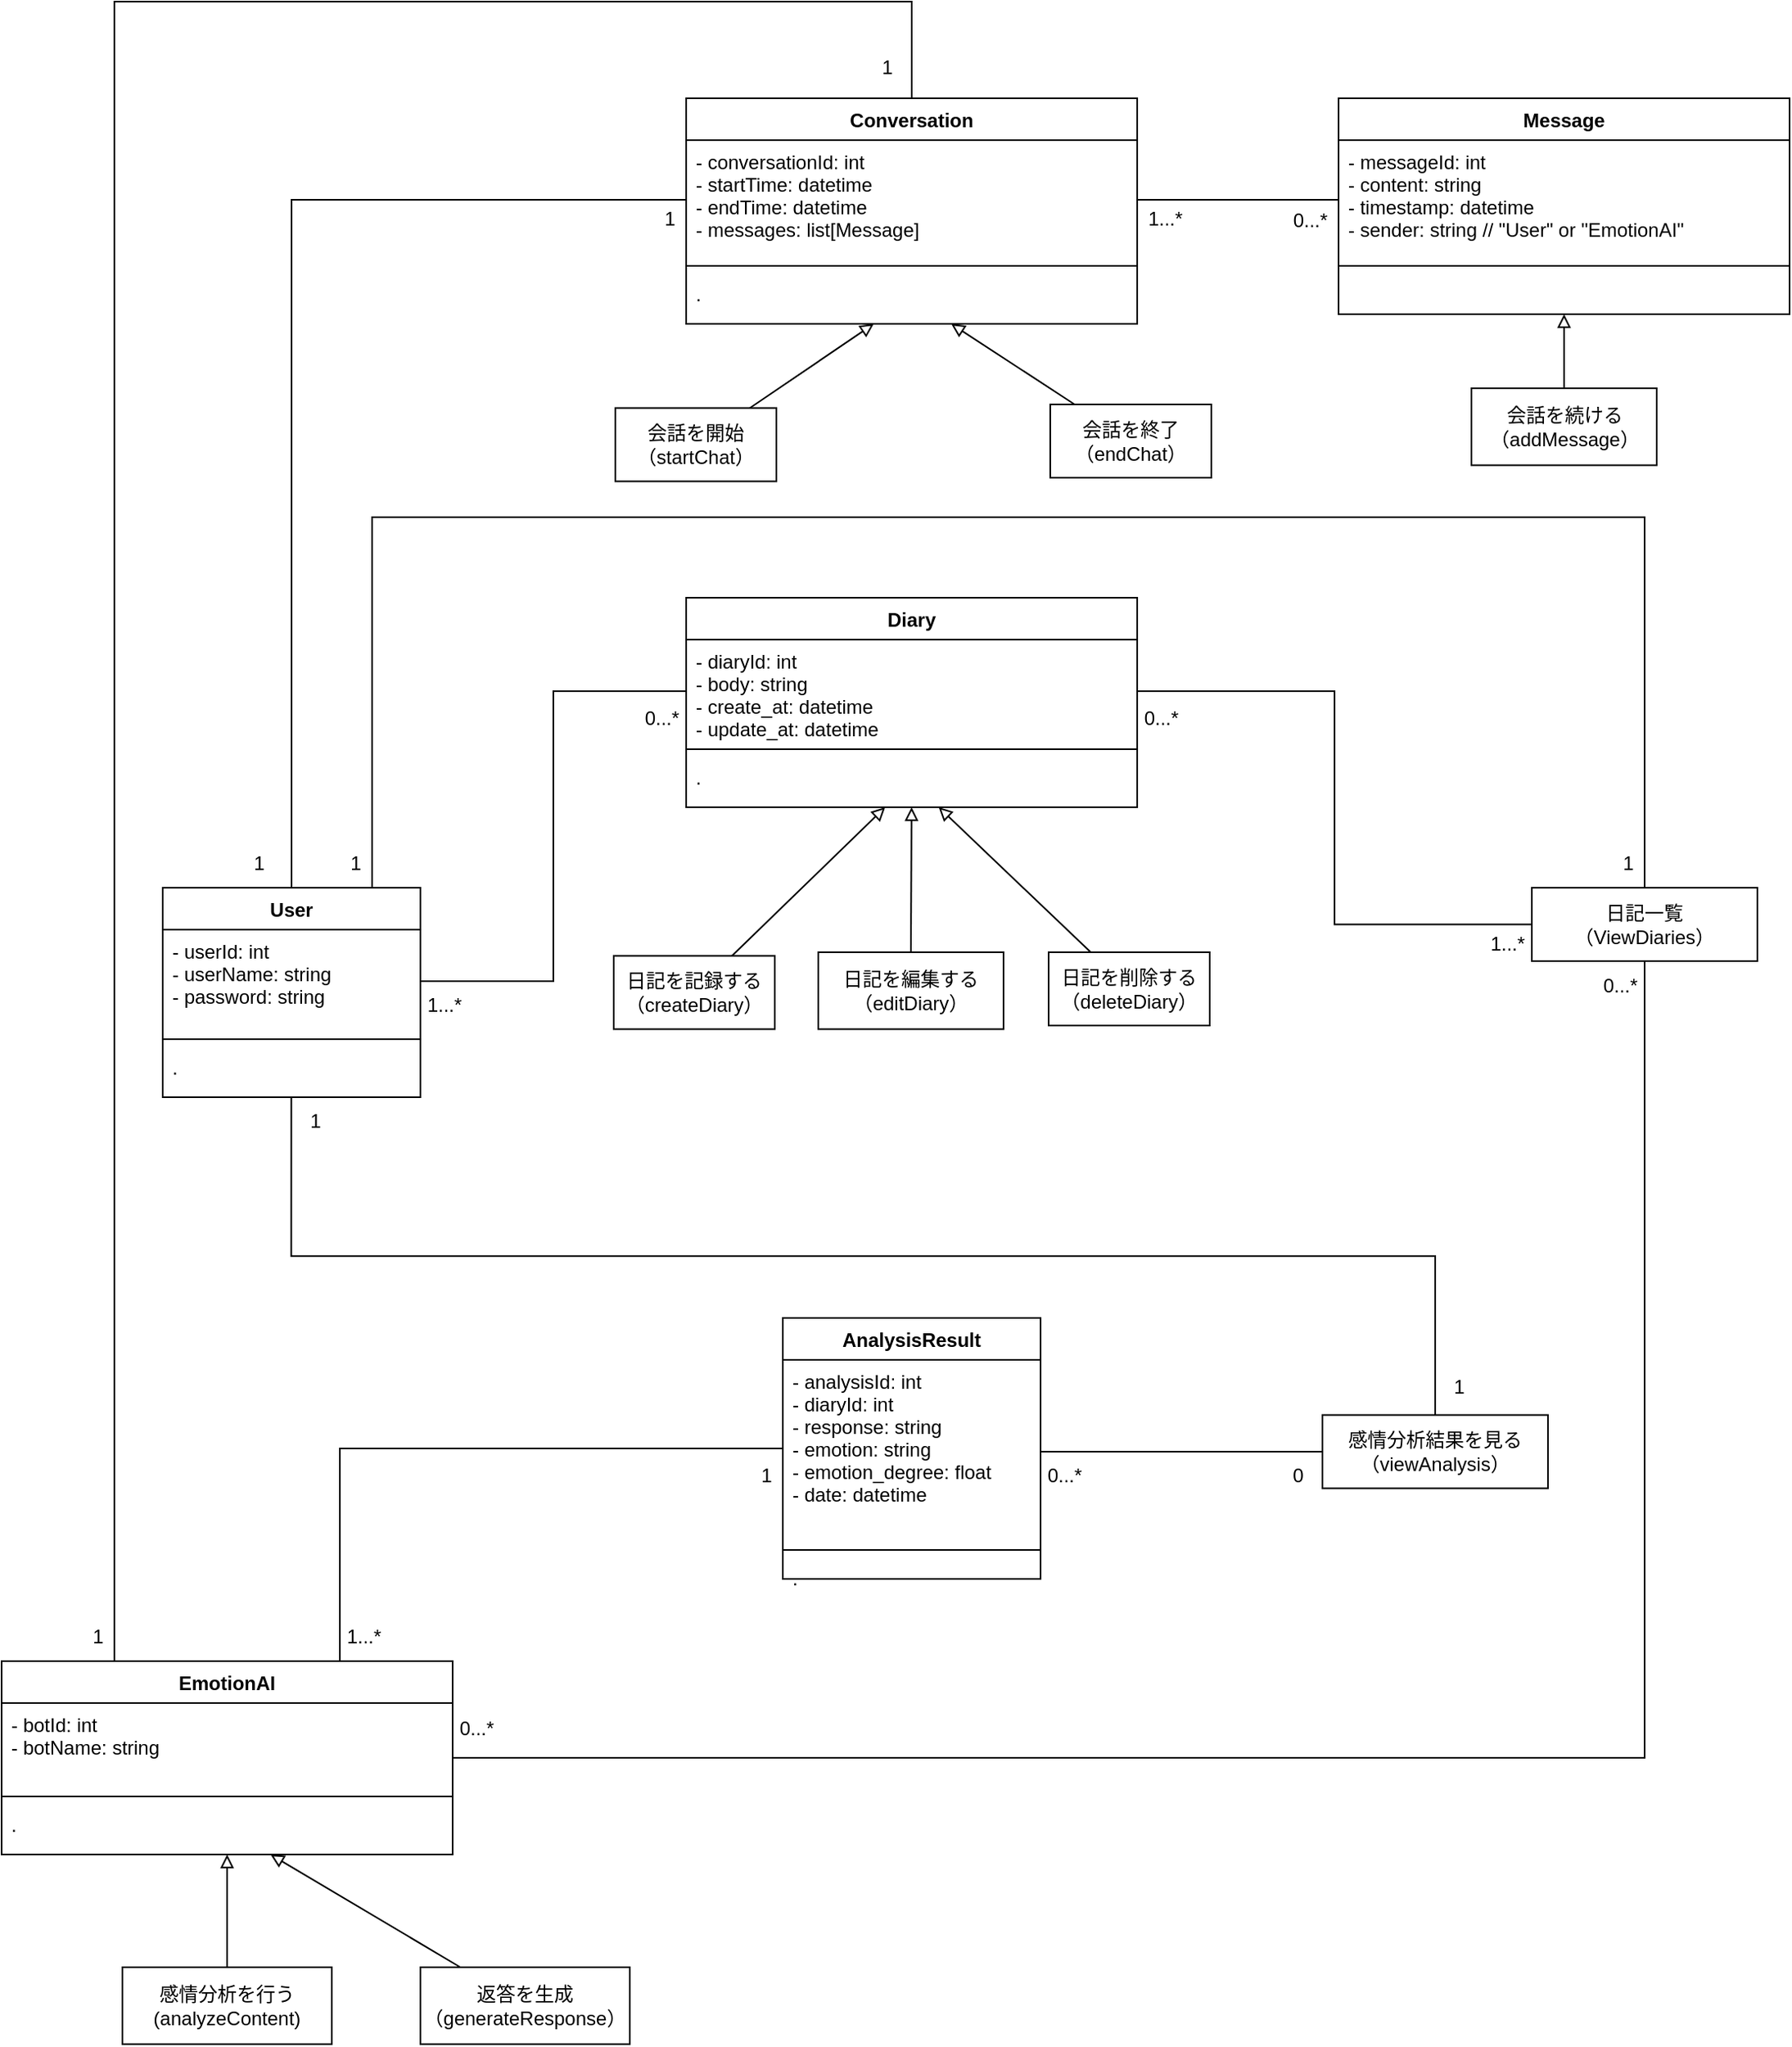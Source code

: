 <mxfile scale="5" border="10">
    <diagram id="VScTymzF1ZUCFwt-CiHX" name="ページ1">
        <mxGraphModel dx="1257" dy="1708" grid="1" gridSize="10" guides="1" tooltips="1" connect="1" arrows="1" fold="1" page="1" pageScale="1" pageWidth="1169" pageHeight="827" background="#ffffff" math="0" shadow="0">
            <root>
                <mxCell id="0"/>
                <mxCell id="1" parent="0"/>
                <mxCell id="33" style="edgeStyle=orthogonalEdgeStyle;rounded=0;html=1;exitX=0.75;exitY=0;exitDx=0;exitDy=0;entryX=0.5;entryY=0;entryDx=0;entryDy=0;endArrow=none;endFill=0;" parent="1" source="2" target="6" edge="1">
                    <mxGeometry relative="1" as="geometry">
                        <Array as="points">
                            <mxPoint x="250" y="40"/>
                            <mxPoint x="250" y="-190"/>
                            <mxPoint x="1040" y="-190"/>
                        </Array>
                    </mxGeometry>
                </mxCell>
                <mxCell id="37" style="edgeStyle=orthogonalEdgeStyle;html=1;exitX=0.5;exitY=0;exitDx=0;exitDy=0;entryX=0;entryY=0.5;entryDx=0;entryDy=0;rounded=0;endArrow=none;endFill=0;" parent="1" source="2" target="24" edge="1">
                    <mxGeometry relative="1" as="geometry">
                        <Array as="points">
                            <mxPoint x="200" y="-387"/>
                        </Array>
                    </mxGeometry>
                </mxCell>
                <mxCell id="2" value="User" style="swimlane;fontStyle=1;align=center;verticalAlign=top;childLayout=stackLayout;horizontal=1;startSize=26;horizontalStack=0;resizeParent=1;resizeParentMax=0;resizeLast=0;collapsible=1;marginBottom=0;" parent="1" vertex="1">
                    <mxGeometry x="120" y="40" width="160" height="130" as="geometry"/>
                </mxCell>
                <mxCell id="3" value="- userId: int&#10;- userName: string&#10;- password: string" style="text;strokeColor=none;fillColor=none;align=left;verticalAlign=top;spacingLeft=4;spacingRight=4;overflow=hidden;rotatable=0;points=[[0,0.5],[1,0.5]];portConstraint=eastwest;" parent="2" vertex="1">
                    <mxGeometry y="26" width="160" height="64" as="geometry"/>
                </mxCell>
                <mxCell id="4" value="" style="line;strokeWidth=1;fillColor=none;align=left;verticalAlign=middle;spacingTop=-1;spacingLeft=3;spacingRight=3;rotatable=0;labelPosition=right;points=[];portConstraint=eastwest;strokeColor=inherit;" parent="2" vertex="1">
                    <mxGeometry y="90" width="160" height="8" as="geometry"/>
                </mxCell>
                <mxCell id="5" value="." style="text;strokeColor=none;fillColor=none;align=left;verticalAlign=top;spacingLeft=4;spacingRight=4;overflow=hidden;rotatable=0;points=[[0,0.5],[1,0.5]];portConstraint=eastwest;" parent="2" vertex="1">
                    <mxGeometry y="98" width="160" height="32" as="geometry"/>
                </mxCell>
                <mxCell id="6" value="日記一覧&lt;br&gt;（ViewDiaries）" style="rounded=0;whiteSpace=wrap;html=1;" parent="1" vertex="1">
                    <mxGeometry x="970" y="40" width="140" height="45.5" as="geometry"/>
                </mxCell>
                <mxCell id="8" value="Diary" style="swimlane;fontStyle=1;align=center;verticalAlign=top;childLayout=stackLayout;horizontal=1;startSize=26;horizontalStack=0;resizeParent=1;resizeParentMax=0;resizeLast=0;collapsible=1;marginBottom=0;" parent="1" vertex="1">
                    <mxGeometry x="445" y="-140" width="280" height="130" as="geometry"/>
                </mxCell>
                <mxCell id="9" value="- diaryId: int&#10;- body: string&#10;- create_at: datetime&#10;- update_at: datetime" style="text;strokeColor=none;fillColor=none;align=left;verticalAlign=top;spacingLeft=4;spacingRight=4;overflow=hidden;rotatable=0;points=[[0,0.5],[1,0.5]];portConstraint=eastwest;" parent="8" vertex="1">
                    <mxGeometry y="26" width="280" height="64" as="geometry"/>
                </mxCell>
                <mxCell id="10" value="" style="line;strokeWidth=1;fillColor=none;align=left;verticalAlign=middle;spacingTop=-1;spacingLeft=3;spacingRight=3;rotatable=0;labelPosition=right;points=[];portConstraint=eastwest;strokeColor=inherit;" parent="8" vertex="1">
                    <mxGeometry y="90" width="280" height="8" as="geometry"/>
                </mxCell>
                <mxCell id="11" value="." style="text;strokeColor=none;fillColor=none;align=left;verticalAlign=top;spacingLeft=4;spacingRight=4;overflow=hidden;rotatable=0;points=[[0,0.5],[1,0.5]];portConstraint=eastwest;labelBorderColor=none;labelBackgroundColor=none;fontColor=default;" parent="8" vertex="1">
                    <mxGeometry y="98" width="280" height="32" as="geometry"/>
                </mxCell>
                <mxCell id="15" style="edgeStyle=orthogonalEdgeStyle;rounded=0;html=1;exitX=1;exitY=0.5;exitDx=0;exitDy=0;entryX=0;entryY=0.5;entryDx=0;entryDy=0;endArrow=none;endFill=0;" parent="1" source="3" target="9" edge="1">
                    <mxGeometry relative="1" as="geometry"/>
                </mxCell>
                <mxCell id="16" style="edgeStyle=orthogonalEdgeStyle;rounded=0;html=1;exitX=1;exitY=0.5;exitDx=0;exitDy=0;entryX=0;entryY=0.5;entryDx=0;entryDy=0;endArrow=none;endFill=0;" parent="1" source="9" target="6" edge="1">
                    <mxGeometry relative="1" as="geometry"/>
                </mxCell>
                <mxCell id="18" value="AnalysisResult" style="swimlane;fontStyle=1;align=center;verticalAlign=top;childLayout=stackLayout;horizontal=1;startSize=26;horizontalStack=0;resizeParent=1;resizeParentMax=0;resizeLast=0;collapsible=1;marginBottom=0;labelBackgroundColor=none;labelBorderColor=none;fontColor=default;html=0;" parent="1" vertex="1">
                    <mxGeometry x="505" y="307" width="160" height="162" as="geometry"/>
                </mxCell>
                <mxCell id="19" value="- analysisId: int&#10;- diaryId: int&#10;- response: string&#10;- emotion: string&#10;- emotion_degree: float&#10;- date: datetime" style="text;strokeColor=none;fillColor=none;align=left;verticalAlign=top;spacingLeft=4;spacingRight=4;overflow=hidden;rotatable=0;points=[[0,0.5],[1,0.5]];portConstraint=eastwest;labelBackgroundColor=none;labelBorderColor=none;fontColor=default;html=0;" parent="18" vertex="1">
                    <mxGeometry y="26" width="160" height="114" as="geometry"/>
                </mxCell>
                <mxCell id="20" value="" style="line;strokeWidth=1;fillColor=none;align=left;verticalAlign=middle;spacingTop=-1;spacingLeft=3;spacingRight=3;rotatable=0;labelPosition=right;points=[];portConstraint=eastwest;strokeColor=inherit;labelBackgroundColor=none;labelBorderColor=none;fontColor=default;html=0;" parent="18" vertex="1">
                    <mxGeometry y="140" width="160" height="8" as="geometry"/>
                </mxCell>
                <mxCell id="21" value="." style="text;strokeColor=none;fillColor=none;align=left;verticalAlign=top;spacingLeft=4;spacingRight=4;overflow=hidden;rotatable=0;points=[[0,0.5],[1,0.5]];portConstraint=eastwest;labelBackgroundColor=none;labelBorderColor=none;fontColor=default;html=0;" parent="18" vertex="1">
                    <mxGeometry y="148" width="160" height="14" as="geometry"/>
                </mxCell>
                <mxCell id="23" value="Conversation" style="swimlane;fontStyle=1;align=center;verticalAlign=top;childLayout=stackLayout;horizontal=1;startSize=26;horizontalStack=0;resizeParent=1;resizeParentMax=0;resizeLast=0;collapsible=1;marginBottom=0;labelBackgroundColor=none;labelBorderColor=none;fontColor=default;html=0;" parent="1" vertex="1">
                    <mxGeometry x="445" y="-450" width="280" height="140" as="geometry"/>
                </mxCell>
                <mxCell id="24" value="- conversationId: int&#10;- startTime: datetime&#10;- endTime: datetime&#10;- messages: list[Message]" style="text;strokeColor=none;fillColor=none;align=left;verticalAlign=top;spacingLeft=4;spacingRight=4;overflow=hidden;rotatable=0;points=[[0,0.5],[1,0.5]];portConstraint=eastwest;labelBackgroundColor=none;labelBorderColor=none;fontColor=default;html=0;" parent="23" vertex="1">
                    <mxGeometry y="26" width="280" height="74" as="geometry"/>
                </mxCell>
                <mxCell id="25" value="" style="line;strokeWidth=1;fillColor=none;align=left;verticalAlign=middle;spacingTop=-1;spacingLeft=3;spacingRight=3;rotatable=0;labelPosition=right;points=[];portConstraint=eastwest;strokeColor=inherit;labelBackgroundColor=none;labelBorderColor=none;fontColor=default;html=0;" parent="23" vertex="1">
                    <mxGeometry y="100" width="280" height="8" as="geometry"/>
                </mxCell>
                <mxCell id="26" value="." style="text;strokeColor=none;fillColor=none;align=left;verticalAlign=top;spacingLeft=4;spacingRight=4;overflow=hidden;rotatable=0;points=[[0,0.5],[1,0.5]];portConstraint=eastwest;labelBackgroundColor=none;labelBorderColor=none;fontColor=default;html=0;" parent="23" vertex="1">
                    <mxGeometry y="108" width="280" height="32" as="geometry"/>
                </mxCell>
                <mxCell id="38" style="edgeStyle=orthogonalEdgeStyle;rounded=0;html=1;exitX=1;exitY=0.5;exitDx=0;exitDy=0;entryX=0.5;entryY=1;entryDx=0;entryDy=0;endArrow=none;endFill=0;" parent="1" source="28" target="6" edge="1">
                    <mxGeometry relative="1" as="geometry"/>
                </mxCell>
                <mxCell id="40" style="edgeStyle=orthogonalEdgeStyle;rounded=0;html=1;exitX=0.75;exitY=0;exitDx=0;exitDy=0;entryX=0;entryY=0.5;entryDx=0;entryDy=0;endArrow=none;endFill=0;" parent="1" source="28" target="18" edge="1">
                    <mxGeometry relative="1" as="geometry"/>
                </mxCell>
                <mxCell id="28" value="EmotionAI" style="swimlane;fontStyle=1;align=center;verticalAlign=top;childLayout=stackLayout;horizontal=1;startSize=26;horizontalStack=0;resizeParent=1;resizeParentMax=0;resizeLast=0;collapsible=1;marginBottom=0;labelBackgroundColor=none;labelBorderColor=none;fontColor=default;html=0;" parent="1" vertex="1">
                    <mxGeometry x="20" y="520" width="280" height="120" as="geometry"/>
                </mxCell>
                <mxCell id="29" value="- botId: int&#10;- botName: string" style="text;strokeColor=none;fillColor=none;align=left;verticalAlign=top;spacingLeft=4;spacingRight=4;overflow=hidden;rotatable=0;points=[[0,0.5],[1,0.5]];portConstraint=eastwest;labelBackgroundColor=none;labelBorderColor=none;fontColor=default;html=0;" parent="28" vertex="1">
                    <mxGeometry y="26" width="280" height="54" as="geometry"/>
                </mxCell>
                <mxCell id="30" value="" style="line;strokeWidth=1;fillColor=none;align=left;verticalAlign=middle;spacingTop=-1;spacingLeft=3;spacingRight=3;rotatable=0;labelPosition=right;points=[];portConstraint=eastwest;strokeColor=inherit;labelBackgroundColor=none;labelBorderColor=none;fontColor=default;html=0;" parent="28" vertex="1">
                    <mxGeometry y="80" width="280" height="8" as="geometry"/>
                </mxCell>
                <mxCell id="31" value="." style="text;strokeColor=none;fillColor=none;align=left;verticalAlign=top;spacingLeft=4;spacingRight=4;overflow=hidden;rotatable=0;points=[[0,0.5],[1,0.5]];portConstraint=eastwest;labelBackgroundColor=none;labelBorderColor=none;fontColor=default;html=0;" parent="28" vertex="1">
                    <mxGeometry y="88" width="280" height="32" as="geometry"/>
                </mxCell>
                <mxCell id="43" style="edgeStyle=orthogonalEdgeStyle;rounded=0;html=1;exitX=0.5;exitY=0;exitDx=0;exitDy=0;entryX=0.499;entryY=1;entryDx=0;entryDy=0;entryPerimeter=0;endArrow=none;endFill=0;" parent="1" source="41" target="5" edge="1">
                    <mxGeometry relative="1" as="geometry"/>
                </mxCell>
                <mxCell id="41" value="感情分析結果を見る&lt;br&gt;（viewAnalysis）" style="rounded=0;whiteSpace=wrap;html=1;" parent="1" vertex="1">
                    <mxGeometry x="840" y="367.25" width="140" height="45.5" as="geometry"/>
                </mxCell>
                <mxCell id="42" style="edgeStyle=orthogonalEdgeStyle;rounded=0;html=1;endArrow=none;endFill=0;" parent="1" source="19" target="41" edge="1">
                    <mxGeometry relative="1" as="geometry"/>
                </mxCell>
                <mxCell id="50" style="edgeStyle=none;rounded=0;html=1;endArrow=block;endFill=0;" parent="1" source="44" target="11" edge="1">
                    <mxGeometry relative="1" as="geometry"/>
                </mxCell>
                <mxCell id="44" value="日記を記録する&lt;br&gt;（createDiary）" style="rounded=0;whiteSpace=wrap;html=1;" parent="1" vertex="1">
                    <mxGeometry x="400" y="82.25" width="100" height="45.5" as="geometry"/>
                </mxCell>
                <mxCell id="49" style="edgeStyle=none;rounded=0;html=1;endArrow=block;endFill=0;" parent="1" source="45" target="11" edge="1">
                    <mxGeometry relative="1" as="geometry"/>
                </mxCell>
                <mxCell id="45" value="日記を削除する&lt;br&gt;（deleteDiary）" style="rounded=0;whiteSpace=wrap;html=1;" parent="1" vertex="1">
                    <mxGeometry x="670" y="80" width="100" height="45.5" as="geometry"/>
                </mxCell>
                <mxCell id="48" style="edgeStyle=none;rounded=0;html=1;exitX=0.5;exitY=0;exitDx=0;exitDy=0;endArrow=block;endFill=0;" parent="1" source="46" target="11" edge="1">
                    <mxGeometry relative="1" as="geometry"/>
                </mxCell>
                <mxCell id="46" value="日記を編集する&lt;br&gt;（editDiary）" style="rounded=0;whiteSpace=wrap;html=1;" parent="1" vertex="1">
                    <mxGeometry x="527" y="80" width="115" height="47.75" as="geometry"/>
                </mxCell>
                <mxCell id="54" style="edgeStyle=none;rounded=0;html=1;endArrow=block;endFill=0;" parent="1" source="51" target="31" edge="1">
                    <mxGeometry relative="1" as="geometry"/>
                </mxCell>
                <mxCell id="51" value="返答を生成&lt;br&gt;（generateResponse）" style="rounded=0;whiteSpace=wrap;html=1;" parent="1" vertex="1">
                    <mxGeometry x="280" y="710" width="130" height="47.75" as="geometry"/>
                </mxCell>
                <mxCell id="53" style="edgeStyle=none;rounded=0;html=1;endArrow=block;endFill=0;" parent="1" source="52" target="31" edge="1">
                    <mxGeometry relative="1" as="geometry"/>
                </mxCell>
                <mxCell id="52" value="感情分析を行う&lt;br&gt;(analyzeContent)" style="rounded=0;whiteSpace=wrap;html=1;" parent="1" vertex="1">
                    <mxGeometry x="95" y="710" width="130" height="47.75" as="geometry"/>
                </mxCell>
                <mxCell id="55" value="1" style="text;html=1;strokeColor=none;fillColor=none;align=center;verticalAlign=middle;whiteSpace=wrap;rounded=0;" parent="1" vertex="1">
                    <mxGeometry x="230" y="10" width="20" height="30" as="geometry"/>
                </mxCell>
                <mxCell id="57" value="1" style="text;html=1;strokeColor=none;fillColor=none;align=center;verticalAlign=middle;whiteSpace=wrap;rounded=0;" parent="1" vertex="1">
                    <mxGeometry x="1020" y="10" width="20" height="30" as="geometry"/>
                </mxCell>
                <mxCell id="59" value="1...*" style="text;html=1;strokeColor=none;fillColor=none;align=center;verticalAlign=middle;whiteSpace=wrap;rounded=0;" parent="1" vertex="1">
                    <mxGeometry x="940" y="60" width="30" height="30" as="geometry"/>
                </mxCell>
                <mxCell id="60" value="0...*" style="text;html=1;strokeColor=none;fillColor=none;align=center;verticalAlign=middle;whiteSpace=wrap;rounded=0;" parent="1" vertex="1">
                    <mxGeometry x="725" y="-80" width="30" height="30" as="geometry"/>
                </mxCell>
                <mxCell id="62" value="0...*" style="text;html=1;strokeColor=none;fillColor=none;align=center;verticalAlign=middle;whiteSpace=wrap;rounded=0;" parent="1" vertex="1">
                    <mxGeometry x="415" y="-80" width="30" height="30" as="geometry"/>
                </mxCell>
                <mxCell id="64" value="1...*" style="text;html=1;strokeColor=none;fillColor=none;align=center;verticalAlign=middle;whiteSpace=wrap;rounded=0;" parent="1" vertex="1">
                    <mxGeometry x="280" y="97.75" width="30" height="30" as="geometry"/>
                </mxCell>
                <mxCell id="66" value="1" style="text;html=1;strokeColor=none;fillColor=none;align=center;verticalAlign=middle;whiteSpace=wrap;rounded=0;" parent="1" vertex="1">
                    <mxGeometry x="170" y="10" width="20" height="30" as="geometry"/>
                </mxCell>
                <mxCell id="69" value="1" style="text;html=1;strokeColor=none;fillColor=none;align=center;verticalAlign=middle;whiteSpace=wrap;rounded=0;" parent="1" vertex="1">
                    <mxGeometry x="425" y="-390" width="20" height="30" as="geometry"/>
                </mxCell>
                <mxCell id="71" value="1" style="text;html=1;strokeColor=none;fillColor=none;align=center;verticalAlign=middle;whiteSpace=wrap;rounded=0;" parent="1" vertex="1">
                    <mxGeometry x="70" y="490" width="20" height="30" as="geometry"/>
                </mxCell>
                <mxCell id="73" value="1" style="text;html=1;strokeColor=none;fillColor=none;align=center;verticalAlign=middle;whiteSpace=wrap;rounded=0;" parent="1" vertex="1">
                    <mxGeometry x="485" y="390" width="20" height="30" as="geometry"/>
                </mxCell>
                <mxCell id="75" value="1...*" style="text;html=1;strokeColor=none;fillColor=none;align=center;verticalAlign=middle;whiteSpace=wrap;rounded=0;" parent="1" vertex="1">
                    <mxGeometry x="230" y="490" width="30" height="30" as="geometry"/>
                </mxCell>
                <mxCell id="77" value="1" style="text;html=1;strokeColor=none;fillColor=none;align=center;verticalAlign=middle;whiteSpace=wrap;rounded=0;" parent="1" vertex="1">
                    <mxGeometry x="200" y="170" width="30" height="30" as="geometry"/>
                </mxCell>
                <mxCell id="78" value="1" style="text;html=1;strokeColor=none;fillColor=none;align=center;verticalAlign=middle;whiteSpace=wrap;rounded=0;" parent="1" vertex="1">
                    <mxGeometry x="910" y="335.25" width="30" height="30" as="geometry"/>
                </mxCell>
                <mxCell id="79" value="0" style="text;html=1;strokeColor=none;fillColor=none;align=center;verticalAlign=middle;whiteSpace=wrap;rounded=0;" parent="1" vertex="1">
                    <mxGeometry x="810" y="390" width="30" height="30" as="geometry"/>
                </mxCell>
                <mxCell id="81" value="0...*" style="text;html=1;strokeColor=none;fillColor=none;align=center;verticalAlign=middle;whiteSpace=wrap;rounded=0;" parent="1" vertex="1">
                    <mxGeometry x="665" y="390" width="30" height="30" as="geometry"/>
                </mxCell>
                <mxCell id="84" value="0...*" style="text;html=1;strokeColor=none;fillColor=none;align=center;verticalAlign=middle;whiteSpace=wrap;rounded=0;" parent="1" vertex="1">
                    <mxGeometry x="300" y="547" width="30" height="30" as="geometry"/>
                </mxCell>
                <mxCell id="85" value="0...*" style="text;html=1;strokeColor=none;fillColor=none;align=center;verticalAlign=middle;whiteSpace=wrap;rounded=0;" parent="1" vertex="1">
                    <mxGeometry x="1010" y="85.5" width="30" height="30" as="geometry"/>
                </mxCell>
                <mxCell id="89" style="edgeStyle=none;rounded=0;html=1;endArrow=block;endFill=0;" parent="1" source="86" target="26" edge="1">
                    <mxGeometry relative="1" as="geometry"/>
                </mxCell>
                <mxCell id="86" value="会話を開始&lt;br&gt;（startChat）" style="rounded=0;whiteSpace=wrap;html=1;" parent="1" vertex="1">
                    <mxGeometry x="401" y="-257.75" width="100" height="45.5" as="geometry"/>
                </mxCell>
                <mxCell id="91" style="edgeStyle=none;rounded=0;html=1;endArrow=block;endFill=0;" parent="1" source="87" target="26" edge="1">
                    <mxGeometry relative="1" as="geometry"/>
                </mxCell>
                <mxCell id="87" value="会話を終了&lt;br&gt;（endChat）" style="rounded=0;whiteSpace=wrap;html=1;" parent="1" vertex="1">
                    <mxGeometry x="671" y="-260" width="100" height="45.5" as="geometry"/>
                </mxCell>
                <mxCell id="90" style="edgeStyle=none;rounded=0;html=1;endArrow=block;endFill=0;exitX=0.5;exitY=0;exitDx=0;exitDy=0;" parent="1" source="98" target="96" edge="1">
                    <mxGeometry relative="1" as="geometry">
                        <mxPoint x="585.367" y="-260" as="sourcePoint"/>
                    </mxGeometry>
                </mxCell>
                <mxCell id="93" value="Message" style="swimlane;fontStyle=1;align=center;verticalAlign=top;childLayout=stackLayout;horizontal=1;startSize=26;horizontalStack=0;resizeParent=1;resizeParentMax=0;resizeLast=0;collapsible=1;marginBottom=0;labelBackgroundColor=none;labelBorderColor=none;fontColor=default;html=0;" parent="1" vertex="1">
                    <mxGeometry x="850" y="-450" width="280" height="134" as="geometry"/>
                </mxCell>
                <mxCell id="94" value="- messageId: int&#10;- content: string&#10;- timestamp: datetime&#10;- sender: string // &quot;User&quot; or &quot;EmotionAI&quot;" style="text;strokeColor=none;fillColor=none;align=left;verticalAlign=top;spacingLeft=4;spacingRight=4;overflow=hidden;rotatable=0;points=[[0,0.5],[1,0.5]];portConstraint=eastwest;labelBackgroundColor=none;labelBorderColor=none;fontColor=default;html=0;" parent="93" vertex="1">
                    <mxGeometry y="26" width="280" height="74" as="geometry"/>
                </mxCell>
                <mxCell id="95" value="" style="line;strokeWidth=1;fillColor=none;align=left;verticalAlign=middle;spacingTop=-1;spacingLeft=3;spacingRight=3;rotatable=0;labelPosition=right;points=[];portConstraint=eastwest;strokeColor=inherit;labelBackgroundColor=none;labelBorderColor=none;fontColor=default;html=0;" parent="93" vertex="1">
                    <mxGeometry y="100" width="280" height="8" as="geometry"/>
                </mxCell>
                <mxCell id="96" value=" " style="text;strokeColor=none;fillColor=none;align=left;verticalAlign=top;spacingLeft=4;spacingRight=4;overflow=hidden;rotatable=0;points=[[0,0.5],[1,0.5]];portConstraint=eastwest;labelBackgroundColor=none;labelBorderColor=none;fontColor=default;html=0;" parent="93" vertex="1">
                    <mxGeometry y="108" width="280" height="26" as="geometry"/>
                </mxCell>
                <mxCell id="97" style="edgeStyle=orthogonalEdgeStyle;rounded=0;html=1;exitX=0.25;exitY=0;exitDx=0;exitDy=0;entryX=0.5;entryY=0;entryDx=0;entryDy=0;endArrow=none;endFill=0;" parent="1" source="28" target="23" edge="1">
                    <mxGeometry relative="1" as="geometry">
                        <Array as="points">
                            <mxPoint x="90" y="-510"/>
                            <mxPoint x="585" y="-510"/>
                        </Array>
                    </mxGeometry>
                </mxCell>
                <mxCell id="98" value="会話を続ける&lt;br&gt;（addMessage）" style="rounded=0;whiteSpace=wrap;html=1;" parent="1" vertex="1">
                    <mxGeometry x="932.5" y="-270" width="115" height="47.75" as="geometry"/>
                </mxCell>
                <mxCell id="101" style="edgeStyle=orthogonalEdgeStyle;rounded=0;html=1;endArrow=none;endFill=0;" parent="1" source="24" target="94" edge="1">
                    <mxGeometry relative="1" as="geometry"/>
                </mxCell>
                <mxCell id="102" value="0...*" style="text;html=1;strokeColor=none;fillColor=none;align=center;verticalAlign=middle;whiteSpace=wrap;rounded=0;" parent="1" vertex="1">
                    <mxGeometry x="815" y="-389" width="35" height="30" as="geometry"/>
                </mxCell>
                <mxCell id="103" value="1...*" style="text;html=1;strokeColor=none;fillColor=none;align=center;verticalAlign=middle;whiteSpace=wrap;rounded=0;" parent="1" vertex="1">
                    <mxGeometry x="725" y="-390" width="35" height="30" as="geometry"/>
                </mxCell>
                <mxCell id="104" value="1" style="text;html=1;strokeColor=none;fillColor=none;align=center;verticalAlign=middle;whiteSpace=wrap;rounded=0;" parent="1" vertex="1">
                    <mxGeometry x="560" y="-484" width="20" height="30" as="geometry"/>
                </mxCell>
            </root>
        </mxGraphModel>
    </diagram>
</mxfile>